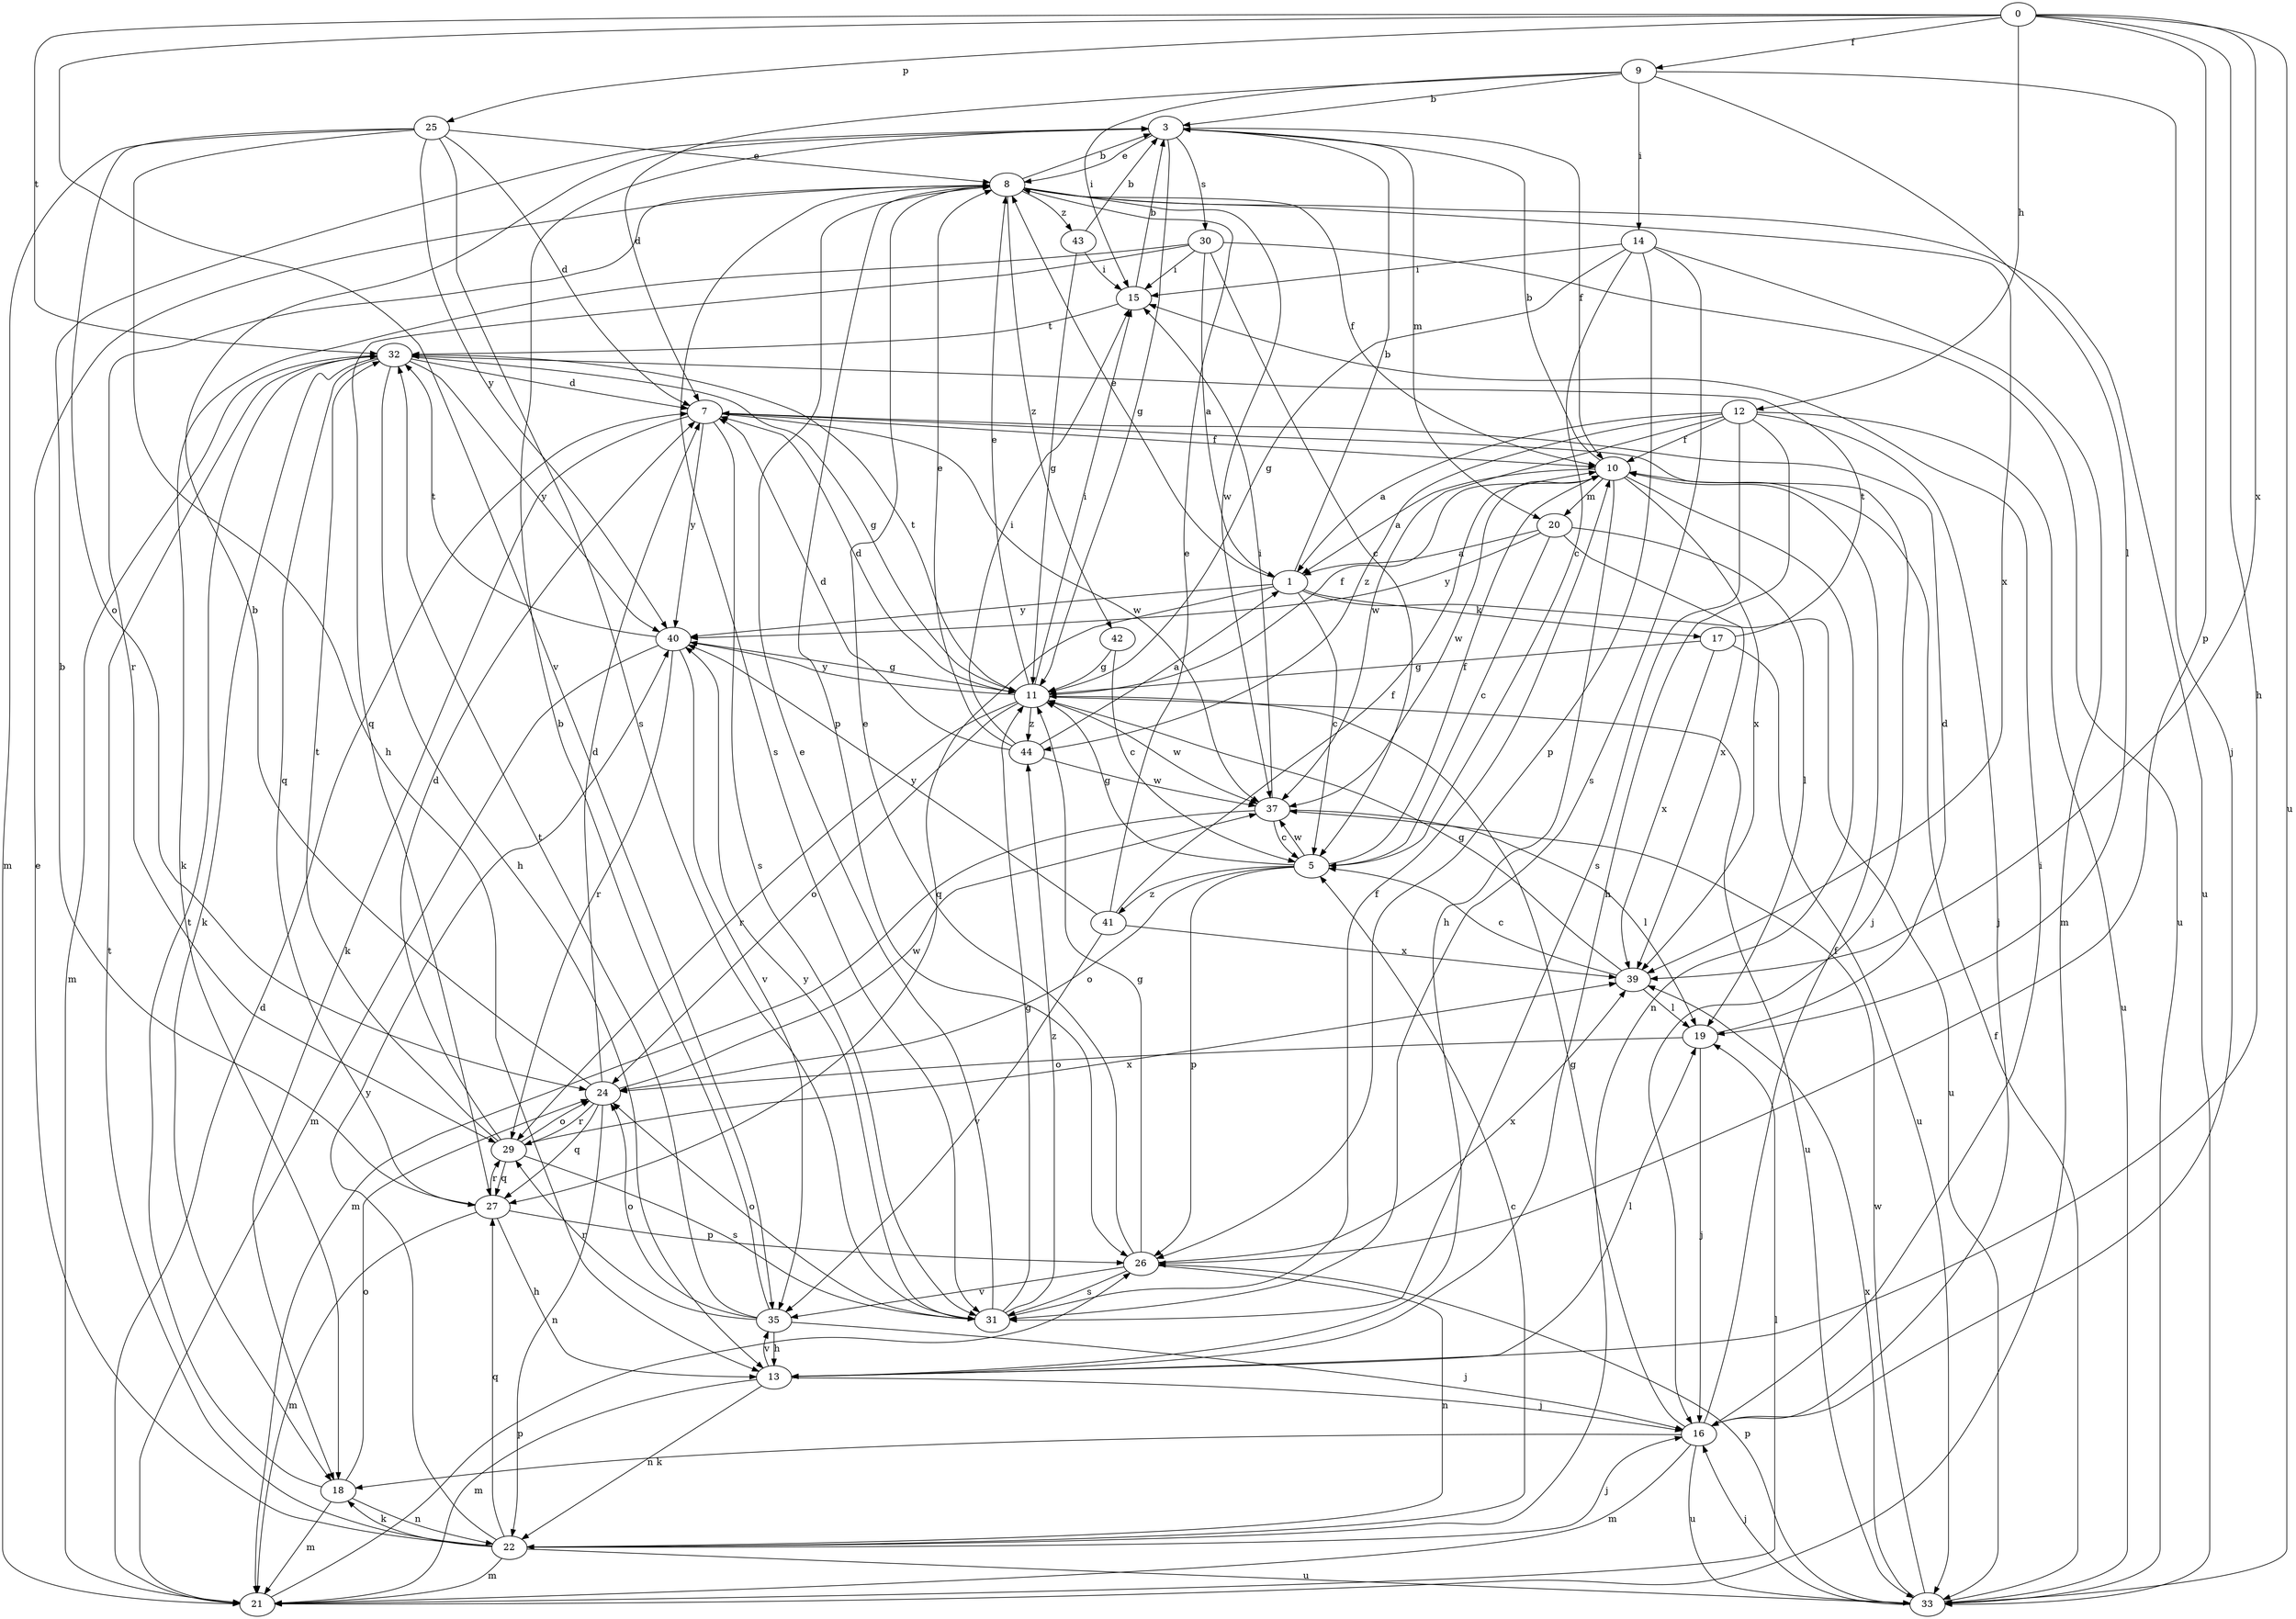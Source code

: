 strict digraph  {
0;
1;
3;
5;
7;
8;
9;
10;
11;
12;
13;
14;
15;
16;
17;
18;
19;
20;
21;
22;
24;
25;
26;
27;
29;
30;
31;
32;
33;
35;
37;
39;
40;
41;
42;
43;
44;
0 -> 9  [label=f];
0 -> 12  [label=h];
0 -> 13  [label=h];
0 -> 25  [label=p];
0 -> 26  [label=p];
0 -> 32  [label=t];
0 -> 33  [label=u];
0 -> 35  [label=v];
0 -> 39  [label=x];
1 -> 3  [label=b];
1 -> 5  [label=c];
1 -> 8  [label=e];
1 -> 17  [label=k];
1 -> 27  [label=q];
1 -> 33  [label=u];
1 -> 40  [label=y];
3 -> 8  [label=e];
3 -> 10  [label=f];
3 -> 11  [label=g];
3 -> 20  [label=m];
3 -> 30  [label=s];
5 -> 10  [label=f];
5 -> 11  [label=g];
5 -> 24  [label=o];
5 -> 26  [label=p];
5 -> 37  [label=w];
5 -> 41  [label=z];
7 -> 10  [label=f];
7 -> 16  [label=j];
7 -> 18  [label=k];
7 -> 31  [label=s];
7 -> 37  [label=w];
7 -> 40  [label=y];
8 -> 3  [label=b];
8 -> 10  [label=f];
8 -> 26  [label=p];
8 -> 29  [label=r];
8 -> 31  [label=s];
8 -> 33  [label=u];
8 -> 37  [label=w];
8 -> 39  [label=x];
8 -> 42  [label=z];
8 -> 43  [label=z];
9 -> 3  [label=b];
9 -> 7  [label=d];
9 -> 14  [label=i];
9 -> 15  [label=i];
9 -> 16  [label=j];
9 -> 19  [label=l];
10 -> 1  [label=a];
10 -> 3  [label=b];
10 -> 13  [label=h];
10 -> 20  [label=m];
10 -> 22  [label=n];
10 -> 37  [label=w];
10 -> 39  [label=x];
11 -> 7  [label=d];
11 -> 8  [label=e];
11 -> 10  [label=f];
11 -> 15  [label=i];
11 -> 24  [label=o];
11 -> 29  [label=r];
11 -> 32  [label=t];
11 -> 33  [label=u];
11 -> 37  [label=w];
11 -> 40  [label=y];
11 -> 44  [label=z];
12 -> 1  [label=a];
12 -> 10  [label=f];
12 -> 13  [label=h];
12 -> 16  [label=j];
12 -> 31  [label=s];
12 -> 33  [label=u];
12 -> 37  [label=w];
12 -> 44  [label=z];
13 -> 16  [label=j];
13 -> 19  [label=l];
13 -> 21  [label=m];
13 -> 22  [label=n];
13 -> 35  [label=v];
14 -> 5  [label=c];
14 -> 11  [label=g];
14 -> 15  [label=i];
14 -> 21  [label=m];
14 -> 26  [label=p];
14 -> 31  [label=s];
15 -> 3  [label=b];
15 -> 32  [label=t];
16 -> 10  [label=f];
16 -> 11  [label=g];
16 -> 15  [label=i];
16 -> 18  [label=k];
16 -> 21  [label=m];
16 -> 33  [label=u];
17 -> 11  [label=g];
17 -> 32  [label=t];
17 -> 33  [label=u];
17 -> 39  [label=x];
18 -> 21  [label=m];
18 -> 22  [label=n];
18 -> 24  [label=o];
18 -> 32  [label=t];
19 -> 7  [label=d];
19 -> 16  [label=j];
19 -> 24  [label=o];
20 -> 1  [label=a];
20 -> 5  [label=c];
20 -> 19  [label=l];
20 -> 39  [label=x];
20 -> 40  [label=y];
21 -> 7  [label=d];
21 -> 19  [label=l];
21 -> 26  [label=p];
22 -> 5  [label=c];
22 -> 8  [label=e];
22 -> 16  [label=j];
22 -> 18  [label=k];
22 -> 21  [label=m];
22 -> 27  [label=q];
22 -> 32  [label=t];
22 -> 33  [label=u];
22 -> 40  [label=y];
24 -> 3  [label=b];
24 -> 7  [label=d];
24 -> 22  [label=n];
24 -> 27  [label=q];
24 -> 29  [label=r];
24 -> 37  [label=w];
25 -> 7  [label=d];
25 -> 8  [label=e];
25 -> 13  [label=h];
25 -> 21  [label=m];
25 -> 24  [label=o];
25 -> 31  [label=s];
25 -> 40  [label=y];
26 -> 8  [label=e];
26 -> 11  [label=g];
26 -> 22  [label=n];
26 -> 31  [label=s];
26 -> 35  [label=v];
26 -> 39  [label=x];
27 -> 3  [label=b];
27 -> 13  [label=h];
27 -> 21  [label=m];
27 -> 26  [label=p];
27 -> 29  [label=r];
29 -> 7  [label=d];
29 -> 24  [label=o];
29 -> 27  [label=q];
29 -> 31  [label=s];
29 -> 32  [label=t];
29 -> 39  [label=x];
30 -> 1  [label=a];
30 -> 5  [label=c];
30 -> 15  [label=i];
30 -> 18  [label=k];
30 -> 27  [label=q];
30 -> 33  [label=u];
31 -> 8  [label=e];
31 -> 10  [label=f];
31 -> 11  [label=g];
31 -> 24  [label=o];
31 -> 40  [label=y];
31 -> 44  [label=z];
32 -> 7  [label=d];
32 -> 11  [label=g];
32 -> 13  [label=h];
32 -> 18  [label=k];
32 -> 21  [label=m];
32 -> 27  [label=q];
32 -> 40  [label=y];
33 -> 10  [label=f];
33 -> 16  [label=j];
33 -> 26  [label=p];
33 -> 37  [label=w];
33 -> 39  [label=x];
35 -> 3  [label=b];
35 -> 13  [label=h];
35 -> 16  [label=j];
35 -> 24  [label=o];
35 -> 29  [label=r];
35 -> 32  [label=t];
37 -> 5  [label=c];
37 -> 15  [label=i];
37 -> 19  [label=l];
37 -> 21  [label=m];
39 -> 5  [label=c];
39 -> 11  [label=g];
39 -> 19  [label=l];
40 -> 11  [label=g];
40 -> 21  [label=m];
40 -> 29  [label=r];
40 -> 32  [label=t];
40 -> 35  [label=v];
41 -> 8  [label=e];
41 -> 10  [label=f];
41 -> 35  [label=v];
41 -> 39  [label=x];
41 -> 40  [label=y];
42 -> 5  [label=c];
42 -> 11  [label=g];
43 -> 3  [label=b];
43 -> 11  [label=g];
43 -> 15  [label=i];
44 -> 1  [label=a];
44 -> 7  [label=d];
44 -> 8  [label=e];
44 -> 15  [label=i];
44 -> 37  [label=w];
}
